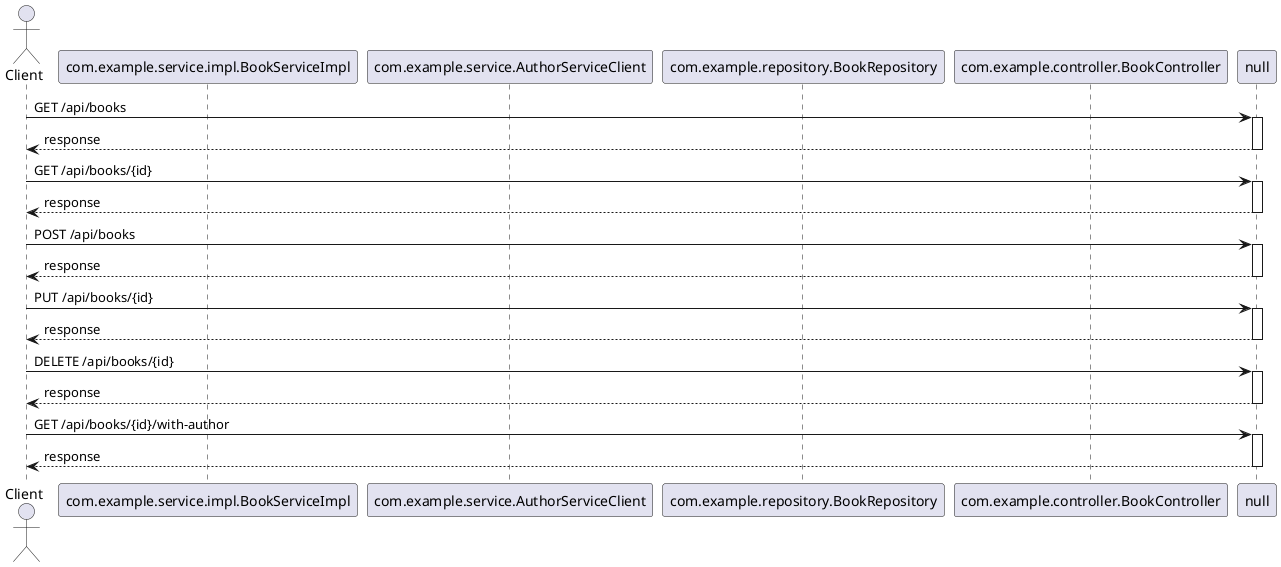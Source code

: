 @startuml
actor Client
participant "com.example.service.impl.BookServiceImpl" as Service2
participant "com.example.service.AuthorServiceClient" as Service3
participant "com.example.repository.BookRepository" as Component0
participant "com.example.controller.BookController" as Controller1
Client -> null : GET /api/books
activate null
null --> Client : response
deactivate null
Client -> null : GET /api/books/{id}
activate null
null --> Client : response
deactivate null
Client -> null : POST /api/books
activate null
null --> Client : response
deactivate null
Client -> null : PUT /api/books/{id}
activate null
null --> Client : response
deactivate null
Client -> null : DELETE /api/books/{id}
activate null
null --> Client : response
deactivate null
Client -> null : GET /api/books/{id}/with-author
activate null
null --> Client : response
deactivate null
@enduml